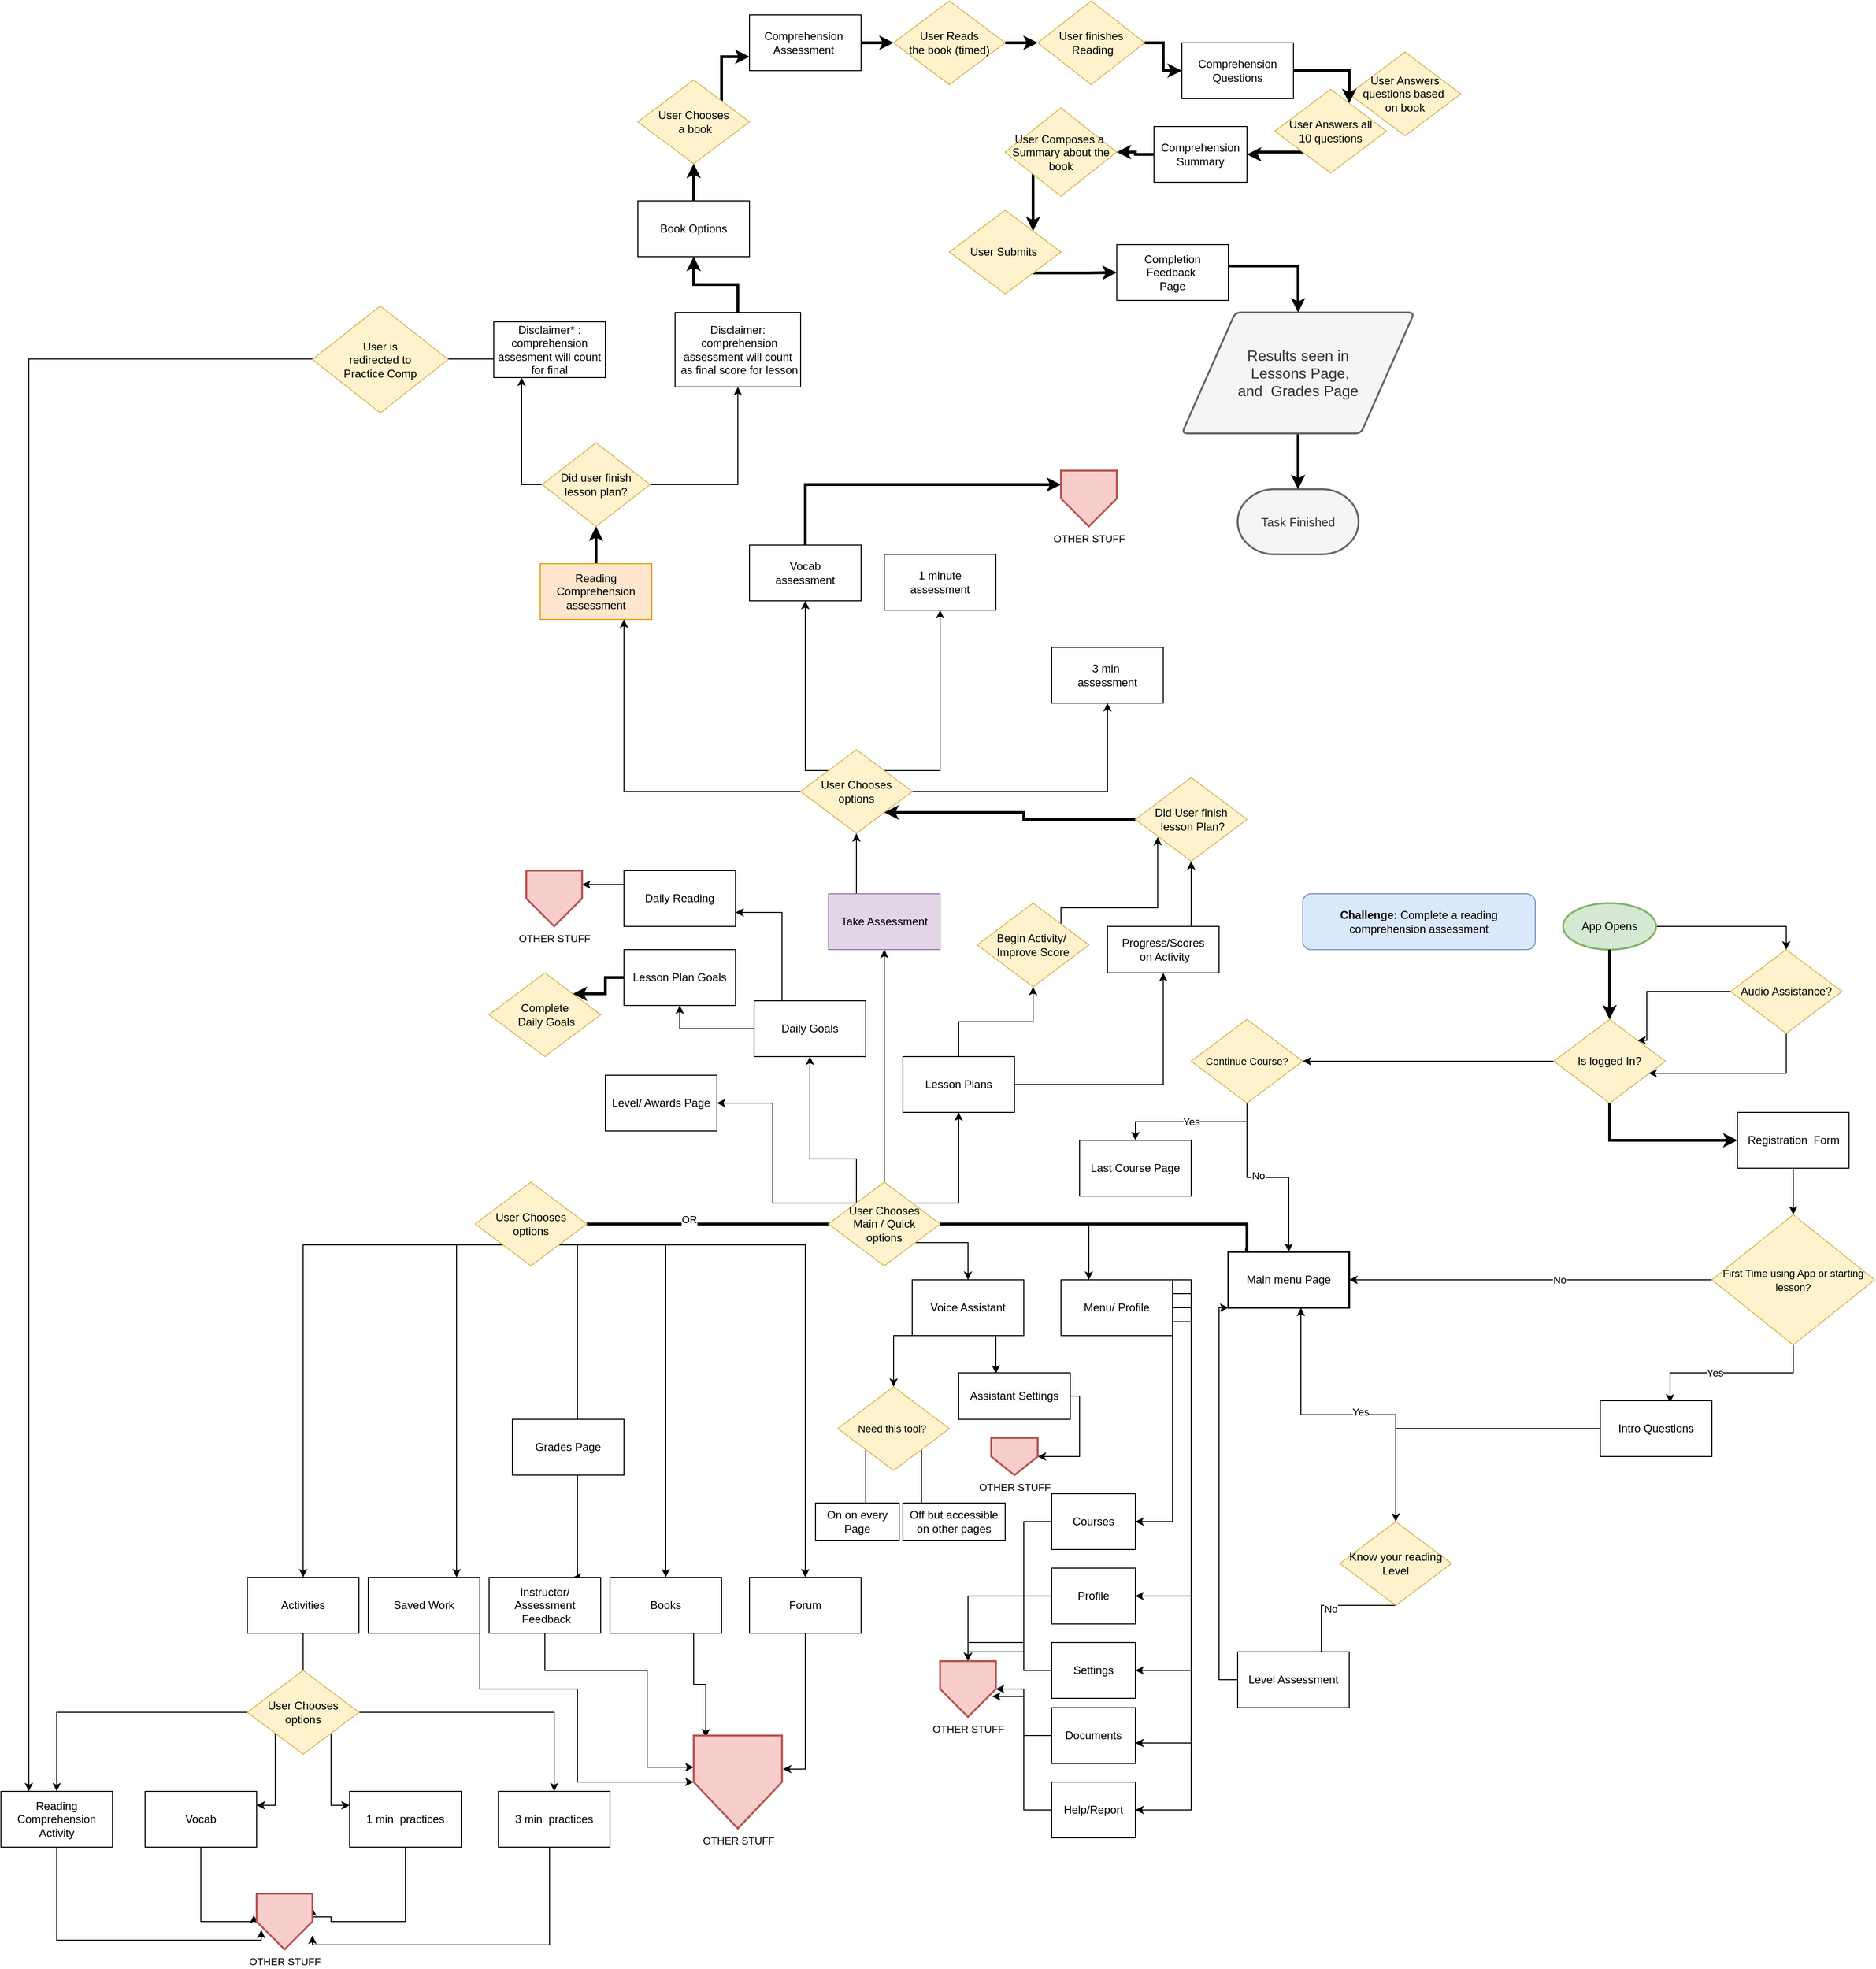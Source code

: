 <mxfile version="20.6.0" type="github">
  <diagram id="3W75zOB1H64UKD_i0DfE" name="Page-1">
    <mxGraphModel dx="3766" dy="2365" grid="1" gridSize="10" guides="1" tooltips="1" connect="1" arrows="1" fold="1" page="1" pageScale="1" pageWidth="850" pageHeight="1100" math="0" shadow="0">
      <root>
        <mxCell id="0" />
        <mxCell id="1" parent="0" />
        <mxCell id="i0heIdK5ktboHPrzZAo5-1" value="&lt;b&gt;Challenge:&lt;/b&gt; Complete a reading comprehension assessment" style="rounded=1;whiteSpace=wrap;html=1;fillColor=#dae8fc;strokeColor=#6c8ebf;" vertex="1" parent="1">
          <mxGeometry x="90" y="25" width="250" height="60" as="geometry" />
        </mxCell>
        <mxCell id="i0heIdK5ktboHPrzZAo5-13" style="edgeStyle=orthogonalEdgeStyle;rounded=0;orthogonalLoop=1;jettySize=auto;html=1;fontSize=11;" edge="1" parent="1" source="i0heIdK5ktboHPrzZAo5-3" target="i0heIdK5ktboHPrzZAo5-12">
          <mxGeometry relative="1" as="geometry" />
        </mxCell>
        <mxCell id="i0heIdK5ktboHPrzZAo5-14" style="edgeStyle=orthogonalEdgeStyle;rounded=0;orthogonalLoop=1;jettySize=auto;html=1;fontSize=11;strokeWidth=3;" edge="1" parent="1" source="i0heIdK5ktboHPrzZAo5-3" target="i0heIdK5ktboHPrzZAo5-5">
          <mxGeometry relative="1" as="geometry">
            <Array as="points">
              <mxPoint x="420" y="290" />
            </Array>
          </mxGeometry>
        </mxCell>
        <mxCell id="i0heIdK5ktboHPrzZAo5-3" value="Is logged In?" style="rhombus;whiteSpace=wrap;html=1;rounded=0;fillColor=#fff2cc;strokeColor=#d6b656;" vertex="1" parent="1">
          <mxGeometry x="360" y="160" width="120" height="90" as="geometry" />
        </mxCell>
        <mxCell id="i0heIdK5ktboHPrzZAo5-50" style="edgeStyle=orthogonalEdgeStyle;rounded=0;orthogonalLoop=1;jettySize=auto;html=1;strokeWidth=3;fontSize=11;endArrow=none;endFill=0;startArrow=none;" edge="1" parent="1" source="i0heIdK5ktboHPrzZAo5-47" target="i0heIdK5ktboHPrzZAo5-51">
          <mxGeometry relative="1" as="geometry">
            <mxPoint x="-200" y="600" as="targetPoint" />
          </mxGeometry>
        </mxCell>
        <mxCell id="i0heIdK5ktboHPrzZAo5-153" value="OR" style="edgeLabel;html=1;align=center;verticalAlign=middle;resizable=0;points=[];fontSize=11;" vertex="1" connectable="0" parent="i0heIdK5ktboHPrzZAo5-50">
          <mxGeometry x="0.154" y="-5" relative="1" as="geometry">
            <mxPoint as="offset" />
          </mxGeometry>
        </mxCell>
        <mxCell id="i0heIdK5ktboHPrzZAo5-4" value="Main menu Page" style="rounded=0;whiteSpace=wrap;html=1;strokeWidth=2;" vertex="1" parent="1">
          <mxGeometry x="10" y="410" width="130" height="60" as="geometry" />
        </mxCell>
        <mxCell id="i0heIdK5ktboHPrzZAo5-25" style="edgeStyle=orthogonalEdgeStyle;rounded=0;orthogonalLoop=1;jettySize=auto;html=1;fontSize=11;" edge="1" parent="1" source="i0heIdK5ktboHPrzZAo5-5" target="i0heIdK5ktboHPrzZAo5-6">
          <mxGeometry relative="1" as="geometry" />
        </mxCell>
        <mxCell id="i0heIdK5ktboHPrzZAo5-5" value="Registration &amp;nbsp;Form" style="rounded=0;whiteSpace=wrap;html=1;" vertex="1" parent="1">
          <mxGeometry x="557.5" y="260" width="120" height="60" as="geometry" />
        </mxCell>
        <mxCell id="i0heIdK5ktboHPrzZAo5-26" style="edgeStyle=orthogonalEdgeStyle;rounded=0;orthogonalLoop=1;jettySize=auto;html=1;exitX=0;exitY=0.5;exitDx=0;exitDy=0;entryX=1;entryY=0.5;entryDx=0;entryDy=0;fontSize=11;" edge="1" parent="1" source="i0heIdK5ktboHPrzZAo5-6" target="i0heIdK5ktboHPrzZAo5-4">
          <mxGeometry relative="1" as="geometry" />
        </mxCell>
        <mxCell id="i0heIdK5ktboHPrzZAo5-28" value="No" style="edgeLabel;html=1;align=center;verticalAlign=middle;resizable=0;points=[];fontSize=11;" vertex="1" connectable="0" parent="i0heIdK5ktboHPrzZAo5-26">
          <mxGeometry x="-0.156" relative="1" as="geometry">
            <mxPoint as="offset" />
          </mxGeometry>
        </mxCell>
        <mxCell id="i0heIdK5ktboHPrzZAo5-27" style="edgeStyle=orthogonalEdgeStyle;rounded=0;orthogonalLoop=1;jettySize=auto;html=1;exitX=0.5;exitY=1;exitDx=0;exitDy=0;entryX=0.625;entryY=0.033;entryDx=0;entryDy=0;entryPerimeter=0;fontSize=11;" edge="1" parent="1" source="i0heIdK5ktboHPrzZAo5-6" target="i0heIdK5ktboHPrzZAo5-24">
          <mxGeometry relative="1" as="geometry" />
        </mxCell>
        <mxCell id="i0heIdK5ktboHPrzZAo5-29" value="Yes" style="edgeLabel;html=1;align=center;verticalAlign=middle;resizable=0;points=[];fontSize=11;" vertex="1" connectable="0" parent="i0heIdK5ktboHPrzZAo5-27">
          <mxGeometry x="0.188" relative="1" as="geometry">
            <mxPoint x="1" as="offset" />
          </mxGeometry>
        </mxCell>
        <mxCell id="i0heIdK5ktboHPrzZAo5-6" value="&lt;font style=&quot;font-size: 11px;&quot;&gt;First Time using App or starting lesson?&lt;/font&gt;" style="rhombus;whiteSpace=wrap;html=1;rounded=0;fillColor=#fff2cc;strokeColor=#d6b656;" vertex="1" parent="1">
          <mxGeometry x="530" y="370" width="175" height="140" as="geometry" />
        </mxCell>
        <mxCell id="i0heIdK5ktboHPrzZAo5-72" style="edgeStyle=orthogonalEdgeStyle;rounded=0;orthogonalLoop=1;jettySize=auto;html=1;entryX=0.5;entryY=0;entryDx=0;entryDy=0;strokeWidth=1;fontSize=11;endArrow=classic;endFill=1;" edge="1" parent="1" source="i0heIdK5ktboHPrzZAo5-8" target="i0heIdK5ktboHPrzZAo5-71">
          <mxGeometry relative="1" as="geometry" />
        </mxCell>
        <mxCell id="i0heIdK5ktboHPrzZAo5-8" value="App Opens" style="strokeWidth=2;html=1;shape=mxgraph.flowchart.start_1;whiteSpace=wrap;rounded=1;fillColor=#d5e8d4;strokeColor=#82b366;" vertex="1" parent="1">
          <mxGeometry x="370" y="35" width="100" height="50" as="geometry" />
        </mxCell>
        <mxCell id="i0heIdK5ktboHPrzZAo5-38" style="edgeStyle=orthogonalEdgeStyle;rounded=0;orthogonalLoop=1;jettySize=auto;html=1;entryX=0.75;entryY=0.167;entryDx=0;entryDy=0;entryPerimeter=0;strokeWidth=1;fontSize=11;" edge="1" parent="1" source="i0heIdK5ktboHPrzZAo5-9" target="i0heIdK5ktboHPrzZAo5-32">
          <mxGeometry relative="1" as="geometry">
            <Array as="points">
              <mxPoint x="110" y="790" />
            </Array>
          </mxGeometry>
        </mxCell>
        <mxCell id="i0heIdK5ktboHPrzZAo5-42" value="No" style="edgeLabel;html=1;align=center;verticalAlign=middle;resizable=0;points=[];fontSize=11;" vertex="1" connectable="0" parent="i0heIdK5ktboHPrzZAo5-38">
          <mxGeometry x="-0.0" y="4" relative="1" as="geometry">
            <mxPoint as="offset" />
          </mxGeometry>
        </mxCell>
        <mxCell id="i0heIdK5ktboHPrzZAo5-40" style="edgeStyle=orthogonalEdgeStyle;rounded=0;orthogonalLoop=1;jettySize=auto;html=1;entryX=0.6;entryY=1;entryDx=0;entryDy=0;entryPerimeter=0;strokeWidth=1;fontSize=11;" edge="1" parent="1" source="i0heIdK5ktboHPrzZAo5-9" target="i0heIdK5ktboHPrzZAo5-4">
          <mxGeometry relative="1" as="geometry" />
        </mxCell>
        <mxCell id="i0heIdK5ktboHPrzZAo5-41" value="Yes" style="edgeLabel;html=1;align=center;verticalAlign=middle;resizable=0;points=[];fontSize=11;" vertex="1" connectable="0" parent="i0heIdK5ktboHPrzZAo5-40">
          <mxGeometry x="-0.079" y="-3" relative="1" as="geometry">
            <mxPoint as="offset" />
          </mxGeometry>
        </mxCell>
        <mxCell id="i0heIdK5ktboHPrzZAo5-9" value="Know your reading &lt;br&gt;Level" style="rhombus;whiteSpace=wrap;html=1;rounded=0;fillColor=#fff2cc;strokeColor=#d6b656;" vertex="1" parent="1">
          <mxGeometry x="130" y="700" width="120" height="90" as="geometry" />
        </mxCell>
        <mxCell id="i0heIdK5ktboHPrzZAo5-10" value="" style="endArrow=classic;html=1;rounded=0;fontSize=11;exitX=0.5;exitY=1;exitDx=0;exitDy=0;exitPerimeter=0;strokeWidth=3;" edge="1" parent="1" source="i0heIdK5ktboHPrzZAo5-8">
          <mxGeometry width="50" height="50" relative="1" as="geometry">
            <mxPoint x="390" y="660" as="sourcePoint" />
            <mxPoint x="420" y="160" as="targetPoint" />
          </mxGeometry>
        </mxCell>
        <mxCell id="i0heIdK5ktboHPrzZAo5-18" style="edgeStyle=orthogonalEdgeStyle;rounded=0;orthogonalLoop=1;jettySize=auto;html=1;exitX=0.5;exitY=1;exitDx=0;exitDy=0;fontSize=11;" edge="1" parent="1" source="i0heIdK5ktboHPrzZAo5-12" target="i0heIdK5ktboHPrzZAo5-4">
          <mxGeometry relative="1" as="geometry" />
        </mxCell>
        <mxCell id="i0heIdK5ktboHPrzZAo5-23" value="No" style="edgeLabel;html=1;align=center;verticalAlign=middle;resizable=0;points=[];fontSize=11;" vertex="1" connectable="0" parent="i0heIdK5ktboHPrzZAo5-18">
          <mxGeometry x="-0.108" y="2" relative="1" as="geometry">
            <mxPoint as="offset" />
          </mxGeometry>
        </mxCell>
        <mxCell id="i0heIdK5ktboHPrzZAo5-21" value="Yes" style="edgeStyle=orthogonalEdgeStyle;rounded=0;orthogonalLoop=1;jettySize=auto;html=1;fontSize=11;entryX=0.5;entryY=0;entryDx=0;entryDy=0;" edge="1" parent="1" source="i0heIdK5ktboHPrzZAo5-12" target="i0heIdK5ktboHPrzZAo5-19">
          <mxGeometry relative="1" as="geometry">
            <mxPoint x="-90" y="290" as="targetPoint" />
          </mxGeometry>
        </mxCell>
        <mxCell id="i0heIdK5ktboHPrzZAo5-12" value="Continue Course?" style="rhombus;whiteSpace=wrap;html=1;rounded=0;fontSize=11;fillColor=#fff2cc;strokeColor=#d6b656;" vertex="1" parent="1">
          <mxGeometry x="-30" y="160" width="120" height="90" as="geometry" />
        </mxCell>
        <mxCell id="i0heIdK5ktboHPrzZAo5-19" value="Last Course Page" style="rounded=0;whiteSpace=wrap;html=1;" vertex="1" parent="1">
          <mxGeometry x="-150" y="290" width="120" height="60" as="geometry" />
        </mxCell>
        <mxCell id="i0heIdK5ktboHPrzZAo5-37" style="edgeStyle=orthogonalEdgeStyle;rounded=0;orthogonalLoop=1;jettySize=auto;html=1;strokeWidth=1;fontSize=11;" edge="1" parent="1" source="i0heIdK5ktboHPrzZAo5-24" target="i0heIdK5ktboHPrzZAo5-9">
          <mxGeometry relative="1" as="geometry" />
        </mxCell>
        <mxCell id="i0heIdK5ktboHPrzZAo5-24" value="Intro Questions" style="rounded=0;whiteSpace=wrap;html=1;" vertex="1" parent="1">
          <mxGeometry x="410" y="570" width="120" height="60" as="geometry" />
        </mxCell>
        <mxCell id="i0heIdK5ktboHPrzZAo5-43" style="edgeStyle=orthogonalEdgeStyle;rounded=0;orthogonalLoop=1;jettySize=auto;html=1;entryX=0;entryY=1;entryDx=0;entryDy=0;strokeWidth=1;fontSize=11;" edge="1" parent="1" source="i0heIdK5ktboHPrzZAo5-32" target="i0heIdK5ktboHPrzZAo5-4">
          <mxGeometry relative="1" as="geometry">
            <Array as="points">
              <mxPoint y="870" />
            </Array>
          </mxGeometry>
        </mxCell>
        <mxCell id="i0heIdK5ktboHPrzZAo5-32" value="Level Assessment" style="rounded=0;whiteSpace=wrap;html=1;" vertex="1" parent="1">
          <mxGeometry x="20" y="840" width="120" height="60" as="geometry" />
        </mxCell>
        <mxCell id="i0heIdK5ktboHPrzZAo5-176" style="edgeStyle=orthogonalEdgeStyle;rounded=0;orthogonalLoop=1;jettySize=auto;html=1;exitX=1;exitY=1;exitDx=0;exitDy=0;entryX=0;entryY=0.5;entryDx=0;entryDy=0;strokeWidth=1;fontSize=11;endArrow=classic;endFill=1;" edge="1" parent="1" source="i0heIdK5ktboHPrzZAo5-39" target="i0heIdK5ktboHPrzZAo5-175">
          <mxGeometry relative="1" as="geometry">
            <Array as="points">
              <mxPoint x="-795" y="880" />
              <mxPoint x="-690" y="880" />
              <mxPoint x="-690" y="980" />
            </Array>
          </mxGeometry>
        </mxCell>
        <mxCell id="i0heIdK5ktboHPrzZAo5-39" value="Saved Work" style="rounded=0;whiteSpace=wrap;html=1;" vertex="1" parent="1">
          <mxGeometry x="-915" y="760" width="120" height="60" as="geometry" />
        </mxCell>
        <mxCell id="i0heIdK5ktboHPrzZAo5-178" style="edgeStyle=orthogonalEdgeStyle;rounded=0;orthogonalLoop=1;jettySize=auto;html=1;exitX=0.75;exitY=1;exitDx=0;exitDy=0;strokeWidth=1;fontSize=11;endArrow=classic;endFill=1;entryX=0.137;entryY=0.02;entryDx=0;entryDy=0;entryPerimeter=0;" edge="1" parent="1" source="i0heIdK5ktboHPrzZAo5-46" target="i0heIdK5ktboHPrzZAo5-175">
          <mxGeometry relative="1" as="geometry">
            <mxPoint x="-560" y="910" as="targetPoint" />
          </mxGeometry>
        </mxCell>
        <mxCell id="i0heIdK5ktboHPrzZAo5-46" value="Books" style="rounded=0;whiteSpace=wrap;html=1;" vertex="1" parent="1">
          <mxGeometry x="-655" y="760" width="120" height="60" as="geometry" />
        </mxCell>
        <mxCell id="i0heIdK5ktboHPrzZAo5-62" style="edgeStyle=orthogonalEdgeStyle;rounded=0;orthogonalLoop=1;jettySize=auto;html=1;entryX=0.5;entryY=0;entryDx=0;entryDy=0;strokeWidth=1;fontSize=11;endArrow=classic;endFill=1;exitX=1;exitY=1;exitDx=0;exitDy=0;" edge="1" parent="1" source="i0heIdK5ktboHPrzZAo5-51" target="i0heIdK5ktboHPrzZAo5-46">
          <mxGeometry relative="1" as="geometry">
            <mxPoint x="-700" y="400" as="sourcePoint" />
          </mxGeometry>
        </mxCell>
        <mxCell id="i0heIdK5ktboHPrzZAo5-63" style="edgeStyle=orthogonalEdgeStyle;rounded=0;orthogonalLoop=1;jettySize=auto;html=1;exitX=1;exitY=1;exitDx=0;exitDy=0;entryX=0.5;entryY=0;entryDx=0;entryDy=0;strokeWidth=1;fontSize=11;endArrow=classic;endFill=1;" edge="1" parent="1" source="i0heIdK5ktboHPrzZAo5-51" target="i0heIdK5ktboHPrzZAo5-59">
          <mxGeometry relative="1" as="geometry" />
        </mxCell>
        <mxCell id="i0heIdK5ktboHPrzZAo5-64" style="edgeStyle=orthogonalEdgeStyle;rounded=0;orthogonalLoop=1;jettySize=auto;html=1;exitX=0;exitY=1;exitDx=0;exitDy=0;strokeWidth=1;fontSize=11;endArrow=classic;endFill=1;" edge="1" parent="1" source="i0heIdK5ktboHPrzZAo5-51">
          <mxGeometry relative="1" as="geometry">
            <mxPoint x="-820" y="760" as="targetPoint" />
            <Array as="points">
              <mxPoint x="-820" y="403" />
            </Array>
          </mxGeometry>
        </mxCell>
        <mxCell id="i0heIdK5ktboHPrzZAo5-68" style="edgeStyle=orthogonalEdgeStyle;rounded=0;orthogonalLoop=1;jettySize=auto;html=1;exitX=0;exitY=1;exitDx=0;exitDy=0;entryX=0.5;entryY=0;entryDx=0;entryDy=0;strokeWidth=1;fontSize=11;endArrow=classic;endFill=1;" edge="1" parent="1" source="i0heIdK5ktboHPrzZAo5-51" target="i0heIdK5ktboHPrzZAo5-67">
          <mxGeometry relative="1" as="geometry" />
        </mxCell>
        <mxCell id="i0heIdK5ktboHPrzZAo5-70" style="edgeStyle=orthogonalEdgeStyle;rounded=0;orthogonalLoop=1;jettySize=auto;html=1;exitX=1;exitY=1;exitDx=0;exitDy=0;entryX=0.75;entryY=0;entryDx=0;entryDy=0;strokeWidth=1;fontSize=11;endArrow=classic;endFill=1;" edge="1" parent="1" source="i0heIdK5ktboHPrzZAo5-51" target="i0heIdK5ktboHPrzZAo5-69">
          <mxGeometry relative="1" as="geometry">
            <Array as="points">
              <mxPoint x="-690" y="403" />
              <mxPoint x="-690" y="760" />
            </Array>
          </mxGeometry>
        </mxCell>
        <mxCell id="i0heIdK5ktboHPrzZAo5-51" value="User Chooses options" style="rhombus;whiteSpace=wrap;html=1;rounded=0;fillColor=#fff2cc;strokeColor=#d6b656;" vertex="1" parent="1">
          <mxGeometry x="-800" y="335" width="120" height="90" as="geometry" />
        </mxCell>
        <mxCell id="i0heIdK5ktboHPrzZAo5-65" style="edgeStyle=orthogonalEdgeStyle;rounded=0;orthogonalLoop=1;jettySize=auto;html=1;exitX=0;exitY=0;exitDx=0;exitDy=0;entryX=0.5;entryY=1;entryDx=0;entryDy=0;strokeWidth=1;fontSize=11;endArrow=classic;endFill=1;" edge="1" parent="1" source="i0heIdK5ktboHPrzZAo5-47" target="i0heIdK5ktboHPrzZAo5-60">
          <mxGeometry relative="1" as="geometry">
            <Array as="points">
              <mxPoint x="-390" y="310" />
              <mxPoint x="-440" y="310" />
            </Array>
          </mxGeometry>
        </mxCell>
        <mxCell id="i0heIdK5ktboHPrzZAo5-66" style="edgeStyle=orthogonalEdgeStyle;rounded=0;orthogonalLoop=1;jettySize=auto;html=1;exitX=1;exitY=0;exitDx=0;exitDy=0;strokeWidth=1;fontSize=11;endArrow=classic;endFill=1;" edge="1" parent="1" source="i0heIdK5ktboHPrzZAo5-47" target="i0heIdK5ktboHPrzZAo5-61">
          <mxGeometry relative="1" as="geometry">
            <Array as="points">
              <mxPoint x="-280" y="358" />
            </Array>
          </mxGeometry>
        </mxCell>
        <mxCell id="i0heIdK5ktboHPrzZAo5-81" style="edgeStyle=orthogonalEdgeStyle;rounded=0;orthogonalLoop=1;jettySize=auto;html=1;exitX=0.5;exitY=0;exitDx=0;exitDy=0;strokeWidth=1;fontSize=11;endArrow=classic;endFill=1;" edge="1" parent="1" source="i0heIdK5ktboHPrzZAo5-47" target="i0heIdK5ktboHPrzZAo5-82">
          <mxGeometry relative="1" as="geometry">
            <mxPoint x="-360" y="115" as="targetPoint" />
          </mxGeometry>
        </mxCell>
        <mxCell id="i0heIdK5ktboHPrzZAo5-89" style="edgeStyle=orthogonalEdgeStyle;rounded=0;orthogonalLoop=1;jettySize=auto;html=1;exitX=0;exitY=0;exitDx=0;exitDy=0;entryX=1;entryY=0.5;entryDx=0;entryDy=0;strokeWidth=1;fontSize=11;endArrow=classic;endFill=1;" edge="1" parent="1" source="i0heIdK5ktboHPrzZAo5-47" target="i0heIdK5ktboHPrzZAo5-88">
          <mxGeometry relative="1" as="geometry">
            <Array as="points">
              <mxPoint x="-480" y="358" />
              <mxPoint x="-480" y="250" />
            </Array>
          </mxGeometry>
        </mxCell>
        <mxCell id="i0heIdK5ktboHPrzZAo5-126" style="edgeStyle=orthogonalEdgeStyle;rounded=0;orthogonalLoop=1;jettySize=auto;html=1;exitX=1;exitY=1;exitDx=0;exitDy=0;entryX=0.5;entryY=0;entryDx=0;entryDy=0;strokeWidth=1;fontSize=11;endArrow=classic;endFill=1;" edge="1" parent="1" source="i0heIdK5ktboHPrzZAo5-47" target="i0heIdK5ktboHPrzZAo5-91">
          <mxGeometry relative="1" as="geometry">
            <Array as="points">
              <mxPoint x="-330" y="400" />
              <mxPoint x="-270" y="400" />
            </Array>
          </mxGeometry>
        </mxCell>
        <mxCell id="i0heIdK5ktboHPrzZAo5-127" style="edgeStyle=orthogonalEdgeStyle;rounded=0;orthogonalLoop=1;jettySize=auto;html=1;exitX=1;exitY=0.5;exitDx=0;exitDy=0;entryX=0.25;entryY=0;entryDx=0;entryDy=0;strokeWidth=1;fontSize=11;endArrow=classic;endFill=1;" edge="1" parent="1" source="i0heIdK5ktboHPrzZAo5-47" target="i0heIdK5ktboHPrzZAo5-90">
          <mxGeometry relative="1" as="geometry" />
        </mxCell>
        <mxCell id="i0heIdK5ktboHPrzZAo5-47" value="User Chooses&lt;br&gt;Main / Quick &lt;br&gt;options" style="rhombus;whiteSpace=wrap;html=1;rounded=0;fillColor=#fff2cc;strokeColor=#d6b656;" vertex="1" parent="1">
          <mxGeometry x="-420" y="335" width="120" height="90" as="geometry" />
        </mxCell>
        <mxCell id="i0heIdK5ktboHPrzZAo5-56" value="" style="edgeStyle=orthogonalEdgeStyle;rounded=0;orthogonalLoop=1;jettySize=auto;html=1;strokeWidth=3;fontSize=11;endArrow=none;endFill=0;exitX=0.138;exitY=-0.033;exitDx=0;exitDy=0;exitPerimeter=0;" edge="1" parent="1" source="i0heIdK5ktboHPrzZAo5-4" target="i0heIdK5ktboHPrzZAo5-47">
          <mxGeometry relative="1" as="geometry">
            <mxPoint x="-10" y="380" as="sourcePoint" />
            <mxPoint x="-600" y="385" as="targetPoint" />
            <Array as="points">
              <mxPoint x="30" y="408" />
              <mxPoint x="30" y="380" />
            </Array>
          </mxGeometry>
        </mxCell>
        <mxCell id="i0heIdK5ktboHPrzZAo5-168" style="edgeStyle=orthogonalEdgeStyle;rounded=0;orthogonalLoop=1;jettySize=auto;html=1;exitX=1;exitY=0;exitDx=0;exitDy=0;entryX=0.2;entryY=0.711;entryDx=0;entryDy=0;entryPerimeter=0;strokeWidth=1;fontSize=11;endArrow=classic;endFill=1;" edge="1" parent="1" source="i0heIdK5ktboHPrzZAo5-57" target="i0heIdK5ktboHPrzZAo5-165">
          <mxGeometry relative="1" as="geometry">
            <Array as="points">
              <mxPoint x="-170" y="40" />
              <mxPoint x="-66" y="40" />
            </Array>
          </mxGeometry>
        </mxCell>
        <mxCell id="i0heIdK5ktboHPrzZAo5-57" value="Begin Activity/&amp;nbsp;&lt;br&gt;Improve Score" style="rhombus;whiteSpace=wrap;html=1;rounded=0;fillColor=#fff2cc;strokeColor=#d6b656;" vertex="1" parent="1">
          <mxGeometry x="-260" y="35" width="120" height="90" as="geometry" />
        </mxCell>
        <mxCell id="i0heIdK5ktboHPrzZAo5-96" style="edgeStyle=orthogonalEdgeStyle;rounded=0;orthogonalLoop=1;jettySize=auto;html=1;exitX=0;exitY=1;exitDx=0;exitDy=0;entryX=1;entryY=0.25;entryDx=0;entryDy=0;strokeWidth=1;fontSize=11;endArrow=classic;endFill=1;" edge="1" parent="1" source="i0heIdK5ktboHPrzZAo5-58" target="i0heIdK5ktboHPrzZAo5-77">
          <mxGeometry relative="1" as="geometry" />
        </mxCell>
        <mxCell id="i0heIdK5ktboHPrzZAo5-97" style="edgeStyle=orthogonalEdgeStyle;rounded=0;orthogonalLoop=1;jettySize=auto;html=1;exitX=1;exitY=1;exitDx=0;exitDy=0;entryX=0;entryY=0.25;entryDx=0;entryDy=0;strokeWidth=1;fontSize=11;endArrow=classic;endFill=1;" edge="1" parent="1" source="i0heIdK5ktboHPrzZAo5-58" target="i0heIdK5ktboHPrzZAo5-78">
          <mxGeometry relative="1" as="geometry" />
        </mxCell>
        <mxCell id="i0heIdK5ktboHPrzZAo5-98" style="edgeStyle=orthogonalEdgeStyle;rounded=0;orthogonalLoop=1;jettySize=auto;html=1;entryX=0.5;entryY=0;entryDx=0;entryDy=0;strokeWidth=1;fontSize=11;endArrow=classic;endFill=1;" edge="1" parent="1" source="i0heIdK5ktboHPrzZAo5-58" target="i0heIdK5ktboHPrzZAo5-79">
          <mxGeometry relative="1" as="geometry" />
        </mxCell>
        <mxCell id="i0heIdK5ktboHPrzZAo5-99" style="edgeStyle=orthogonalEdgeStyle;rounded=0;orthogonalLoop=1;jettySize=auto;html=1;entryX=0.5;entryY=0;entryDx=0;entryDy=0;strokeWidth=1;fontSize=11;endArrow=classic;endFill=1;" edge="1" parent="1" source="i0heIdK5ktboHPrzZAo5-58" target="i0heIdK5ktboHPrzZAo5-83">
          <mxGeometry relative="1" as="geometry" />
        </mxCell>
        <mxCell id="i0heIdK5ktboHPrzZAo5-58" value="User Chooses options" style="rhombus;whiteSpace=wrap;html=1;rounded=0;fillColor=#fff2cc;strokeColor=#d6b656;" vertex="1" parent="1">
          <mxGeometry x="-1045" y="860" width="120" height="90" as="geometry" />
        </mxCell>
        <mxCell id="i0heIdK5ktboHPrzZAo5-179" style="edgeStyle=orthogonalEdgeStyle;rounded=0;orthogonalLoop=1;jettySize=auto;html=1;exitX=0.5;exitY=1;exitDx=0;exitDy=0;entryX=1.011;entryY=0.36;entryDx=0;entryDy=0;entryPerimeter=0;strokeWidth=1;fontSize=11;endArrow=classic;endFill=1;" edge="1" parent="1" source="i0heIdK5ktboHPrzZAo5-59" target="i0heIdK5ktboHPrzZAo5-175">
          <mxGeometry relative="1" as="geometry" />
        </mxCell>
        <mxCell id="i0heIdK5ktboHPrzZAo5-59" value="Forum" style="rounded=0;whiteSpace=wrap;html=1;" vertex="1" parent="1">
          <mxGeometry x="-505" y="760" width="120" height="60" as="geometry" />
        </mxCell>
        <mxCell id="i0heIdK5ktboHPrzZAo5-149" style="edgeStyle=orthogonalEdgeStyle;rounded=0;orthogonalLoop=1;jettySize=auto;html=1;entryX=0.5;entryY=1;entryDx=0;entryDy=0;strokeWidth=1;fontSize=11;endArrow=classic;endFill=1;" edge="1" parent="1" source="i0heIdK5ktboHPrzZAo5-60" target="i0heIdK5ktboHPrzZAo5-148">
          <mxGeometry relative="1" as="geometry" />
        </mxCell>
        <mxCell id="i0heIdK5ktboHPrzZAo5-150" style="edgeStyle=orthogonalEdgeStyle;rounded=0;orthogonalLoop=1;jettySize=auto;html=1;exitX=0.25;exitY=0;exitDx=0;exitDy=0;entryX=1;entryY=0.75;entryDx=0;entryDy=0;strokeWidth=1;fontSize=11;endArrow=classic;endFill=1;" edge="1" parent="1" source="i0heIdK5ktboHPrzZAo5-60" target="i0heIdK5ktboHPrzZAo5-147">
          <mxGeometry relative="1" as="geometry" />
        </mxCell>
        <mxCell id="i0heIdK5ktboHPrzZAo5-60" value="Daily Goals" style="rounded=0;whiteSpace=wrap;html=1;" vertex="1" parent="1">
          <mxGeometry x="-500" y="140" width="120" height="60" as="geometry" />
        </mxCell>
        <mxCell id="i0heIdK5ktboHPrzZAo5-85" style="edgeStyle=orthogonalEdgeStyle;rounded=0;orthogonalLoop=1;jettySize=auto;html=1;entryX=0.5;entryY=1;entryDx=0;entryDy=0;strokeWidth=1;fontSize=11;endArrow=classic;endFill=1;" edge="1" parent="1" source="i0heIdK5ktboHPrzZAo5-61" target="i0heIdK5ktboHPrzZAo5-84">
          <mxGeometry relative="1" as="geometry">
            <Array as="points">
              <mxPoint x="-60" y="230" />
            </Array>
          </mxGeometry>
        </mxCell>
        <mxCell id="i0heIdK5ktboHPrzZAo5-87" style="edgeStyle=orthogonalEdgeStyle;rounded=0;orthogonalLoop=1;jettySize=auto;html=1;strokeWidth=1;fontSize=11;endArrow=classic;endFill=1;" edge="1" parent="1" source="i0heIdK5ktboHPrzZAo5-61" target="i0heIdK5ktboHPrzZAo5-57">
          <mxGeometry relative="1" as="geometry" />
        </mxCell>
        <mxCell id="i0heIdK5ktboHPrzZAo5-61" value="Lesson Plans" style="rounded=0;whiteSpace=wrap;html=1;" vertex="1" parent="1">
          <mxGeometry x="-340" y="200" width="120" height="60" as="geometry" />
        </mxCell>
        <mxCell id="i0heIdK5ktboHPrzZAo5-75" style="edgeStyle=orthogonalEdgeStyle;rounded=0;orthogonalLoop=1;jettySize=auto;html=1;exitX=0.5;exitY=1;exitDx=0;exitDy=0;strokeWidth=1;fontSize=11;endArrow=none;endFill=0;" edge="1" parent="1" source="i0heIdK5ktboHPrzZAo5-67" target="i0heIdK5ktboHPrzZAo5-58">
          <mxGeometry relative="1" as="geometry" />
        </mxCell>
        <mxCell id="i0heIdK5ktboHPrzZAo5-67" value="Activities" style="rounded=0;whiteSpace=wrap;html=1;" vertex="1" parent="1">
          <mxGeometry x="-1045" y="760" width="120" height="60" as="geometry" />
        </mxCell>
        <mxCell id="i0heIdK5ktboHPrzZAo5-177" style="edgeStyle=orthogonalEdgeStyle;rounded=0;orthogonalLoop=1;jettySize=auto;html=1;entryX=0;entryY=0.34;entryDx=0;entryDy=0;entryPerimeter=0;strokeWidth=1;fontSize=11;endArrow=classic;endFill=1;" edge="1" parent="1" source="i0heIdK5ktboHPrzZAo5-69" target="i0heIdK5ktboHPrzZAo5-175">
          <mxGeometry relative="1" as="geometry">
            <Array as="points">
              <mxPoint x="-725" y="860" />
              <mxPoint x="-615" y="860" />
              <mxPoint x="-615" y="964" />
            </Array>
          </mxGeometry>
        </mxCell>
        <mxCell id="i0heIdK5ktboHPrzZAo5-69" value="Instructor/ Assessment &amp;nbsp;Feedback" style="rounded=0;whiteSpace=wrap;html=1;" vertex="1" parent="1">
          <mxGeometry x="-785" y="760" width="120" height="60" as="geometry" />
        </mxCell>
        <mxCell id="i0heIdK5ktboHPrzZAo5-73" style="edgeStyle=orthogonalEdgeStyle;rounded=0;orthogonalLoop=1;jettySize=auto;html=1;exitX=0;exitY=0.5;exitDx=0;exitDy=0;entryX=1;entryY=0;entryDx=0;entryDy=0;strokeWidth=1;fontSize=11;endArrow=classic;endFill=1;" edge="1" parent="1" source="i0heIdK5ktboHPrzZAo5-71" target="i0heIdK5ktboHPrzZAo5-3">
          <mxGeometry relative="1" as="geometry">
            <Array as="points">
              <mxPoint x="460" y="130" />
              <mxPoint x="460" y="183" />
            </Array>
          </mxGeometry>
        </mxCell>
        <mxCell id="i0heIdK5ktboHPrzZAo5-74" style="edgeStyle=orthogonalEdgeStyle;rounded=0;orthogonalLoop=1;jettySize=auto;html=1;exitX=0.5;exitY=1;exitDx=0;exitDy=0;entryX=0.85;entryY=0.644;entryDx=0;entryDy=0;entryPerimeter=0;strokeWidth=1;fontSize=11;endArrow=classic;endFill=1;" edge="1" parent="1" source="i0heIdK5ktboHPrzZAo5-71" target="i0heIdK5ktboHPrzZAo5-3">
          <mxGeometry relative="1" as="geometry" />
        </mxCell>
        <mxCell id="i0heIdK5ktboHPrzZAo5-71" value="Audio Assistance?" style="rhombus;whiteSpace=wrap;html=1;rounded=0;fillColor=#fff2cc;strokeColor=#d6b656;" vertex="1" parent="1">
          <mxGeometry x="550" y="85" width="120" height="90" as="geometry" />
        </mxCell>
        <mxCell id="i0heIdK5ktboHPrzZAo5-172" style="edgeStyle=orthogonalEdgeStyle;rounded=0;orthogonalLoop=1;jettySize=auto;html=1;exitX=0.5;exitY=1;exitDx=0;exitDy=0;entryX=-0.05;entryY=0.383;entryDx=0;entryDy=0;entryPerimeter=0;strokeWidth=1;fontSize=11;endArrow=classic;endFill=1;" edge="1" parent="1" source="i0heIdK5ktboHPrzZAo5-77" target="i0heIdK5ktboHPrzZAo5-170">
          <mxGeometry relative="1" as="geometry">
            <Array as="points">
              <mxPoint x="-1095" y="1130" />
              <mxPoint x="-1038" y="1130" />
            </Array>
          </mxGeometry>
        </mxCell>
        <mxCell id="i0heIdK5ktboHPrzZAo5-77" value="Vocab" style="rounded=0;whiteSpace=wrap;html=1;" vertex="1" parent="1">
          <mxGeometry x="-1155" y="990" width="120" height="60" as="geometry" />
        </mxCell>
        <mxCell id="i0heIdK5ktboHPrzZAo5-173" style="edgeStyle=orthogonalEdgeStyle;rounded=0;orthogonalLoop=1;jettySize=auto;html=1;entryX=1;entryY=0.25;entryDx=0;entryDy=0;strokeWidth=1;fontSize=11;endArrow=classic;endFill=1;" edge="1" parent="1" source="i0heIdK5ktboHPrzZAo5-78" target="i0heIdK5ktboHPrzZAo5-170">
          <mxGeometry relative="1" as="geometry">
            <Array as="points">
              <mxPoint x="-875" y="1130" />
              <mxPoint x="-955" y="1130" />
              <mxPoint x="-955" y="1125" />
            </Array>
          </mxGeometry>
        </mxCell>
        <mxCell id="i0heIdK5ktboHPrzZAo5-78" value="1 min &amp;nbsp;practices" style="rounded=0;whiteSpace=wrap;html=1;" vertex="1" parent="1">
          <mxGeometry x="-935" y="990" width="120" height="60" as="geometry" />
        </mxCell>
        <mxCell id="i0heIdK5ktboHPrzZAo5-174" style="edgeStyle=orthogonalEdgeStyle;rounded=0;orthogonalLoop=1;jettySize=auto;html=1;entryX=1;entryY=0.75;entryDx=0;entryDy=0;strokeWidth=1;fontSize=11;endArrow=classic;endFill=1;" edge="1" parent="1" source="i0heIdK5ktboHPrzZAo5-79" target="i0heIdK5ktboHPrzZAo5-170">
          <mxGeometry relative="1" as="geometry">
            <Array as="points">
              <mxPoint x="-720" y="1155" />
            </Array>
          </mxGeometry>
        </mxCell>
        <mxCell id="i0heIdK5ktboHPrzZAo5-79" value="3 min &amp;nbsp;practices" style="rounded=0;whiteSpace=wrap;html=1;" vertex="1" parent="1">
          <mxGeometry x="-775" y="990" width="120" height="60" as="geometry" />
        </mxCell>
        <mxCell id="i0heIdK5ktboHPrzZAo5-121" style="edgeStyle=orthogonalEdgeStyle;rounded=0;orthogonalLoop=1;jettySize=auto;html=1;exitX=0.5;exitY=0;exitDx=0;exitDy=0;entryX=0.5;entryY=1;entryDx=0;entryDy=0;strokeWidth=1;fontSize=11;endArrow=classic;endFill=1;" edge="1" parent="1" source="i0heIdK5ktboHPrzZAo5-82" target="i0heIdK5ktboHPrzZAo5-107">
          <mxGeometry relative="1" as="geometry">
            <Array as="points">
              <mxPoint x="-390" y="25" />
            </Array>
          </mxGeometry>
        </mxCell>
        <mxCell id="i0heIdK5ktboHPrzZAo5-82" value="Take Assessment" style="rounded=0;whiteSpace=wrap;html=1;fillColor=#e1d5e7;strokeColor=#9673a6;" vertex="1" parent="1">
          <mxGeometry x="-420" y="25" width="120" height="60" as="geometry" />
        </mxCell>
        <mxCell id="i0heIdK5ktboHPrzZAo5-171" style="edgeStyle=orthogonalEdgeStyle;rounded=0;orthogonalLoop=1;jettySize=auto;html=1;exitX=0.5;exitY=1;exitDx=0;exitDy=0;entryX=0.083;entryY=0.65;entryDx=0;entryDy=0;entryPerimeter=0;strokeWidth=1;fontSize=11;endArrow=classic;endFill=1;" edge="1" parent="1" source="i0heIdK5ktboHPrzZAo5-83" target="i0heIdK5ktboHPrzZAo5-170">
          <mxGeometry relative="1" as="geometry">
            <Array as="points">
              <mxPoint x="-1250" y="1150" />
            </Array>
          </mxGeometry>
        </mxCell>
        <mxCell id="i0heIdK5ktboHPrzZAo5-83" value="Reading Comprehension Activity&lt;span style=&quot;caret-color: rgba(0, 0, 0, 0); color: rgba(0, 0, 0, 0); font-family: monospace; font-size: 0px; text-align: start;&quot;&gt;%3CmxGraphModel%3E%3Croot%3E%3CmxCell%20id%3D%220%22%2F%3E%3CmxCell%20id%3D%221%22%20parent%3D%220%22%2F%3E%3CmxCell%20id%3D%222%22%20value%3D%22Instructor%20Feedback%22%20style%3D%22rounded%3D0%3BwhiteSpace%3Dwrap%3Bhtml%3D1%3B%22%20vertex%3D%221%22%20parent%3D%221%22%3E%3CmxGeometry%20x%3D%22-1200%22%20y%3D%22760%22%20width%3D%22120%22%20height%3D%2260%22%20as%3D%22geometry%22%2F%3E%3C%2FmxCell%3E%3C%2Froot%3E%3C%2FmxGraphModel%3E&lt;/span&gt;" style="rounded=0;whiteSpace=wrap;html=1;" vertex="1" parent="1">
          <mxGeometry x="-1310" y="990" width="120" height="60" as="geometry" />
        </mxCell>
        <mxCell id="i0heIdK5ktboHPrzZAo5-169" style="edgeStyle=orthogonalEdgeStyle;rounded=0;orthogonalLoop=1;jettySize=auto;html=1;strokeWidth=1;fontSize=11;endArrow=classic;endFill=1;exitX=0.75;exitY=0;exitDx=0;exitDy=0;" edge="1" parent="1" source="i0heIdK5ktboHPrzZAo5-84" target="i0heIdK5ktboHPrzZAo5-165">
          <mxGeometry relative="1" as="geometry" />
        </mxCell>
        <mxCell id="i0heIdK5ktboHPrzZAo5-84" value="Progress/Scores&lt;br&gt;&amp;nbsp;on Activity" style="rounded=0;whiteSpace=wrap;html=1;" vertex="1" parent="1">
          <mxGeometry x="-120" y="60" width="120" height="50" as="geometry" />
        </mxCell>
        <mxCell id="i0heIdK5ktboHPrzZAo5-88" value="Level/ Awards Page" style="rounded=0;whiteSpace=wrap;html=1;" vertex="1" parent="1">
          <mxGeometry x="-660" y="220" width="120" height="60" as="geometry" />
        </mxCell>
        <mxCell id="i0heIdK5ktboHPrzZAo5-131" style="edgeStyle=orthogonalEdgeStyle;rounded=0;orthogonalLoop=1;jettySize=auto;html=1;exitX=1;exitY=0.25;exitDx=0;exitDy=0;entryX=1;entryY=0.633;entryDx=0;entryDy=0;entryPerimeter=0;strokeWidth=1;fontSize=11;endArrow=classic;endFill=1;" edge="1" parent="1" source="i0heIdK5ktboHPrzZAo5-90" target="i0heIdK5ktboHPrzZAo5-102">
          <mxGeometry relative="1" as="geometry" />
        </mxCell>
        <mxCell id="i0heIdK5ktboHPrzZAo5-132" style="edgeStyle=orthogonalEdgeStyle;rounded=0;orthogonalLoop=1;jettySize=auto;html=1;exitX=1;exitY=0.5;exitDx=0;exitDy=0;entryX=1;entryY=0.5;entryDx=0;entryDy=0;strokeWidth=1;fontSize=11;endArrow=classic;endFill=1;" edge="1" parent="1" source="i0heIdK5ktboHPrzZAo5-90" target="i0heIdK5ktboHPrzZAo5-130">
          <mxGeometry relative="1" as="geometry" />
        </mxCell>
        <mxCell id="i0heIdK5ktboHPrzZAo5-133" style="edgeStyle=orthogonalEdgeStyle;rounded=0;orthogonalLoop=1;jettySize=auto;html=1;exitX=1;exitY=0.75;exitDx=0;exitDy=0;entryX=1;entryY=0.5;entryDx=0;entryDy=0;strokeWidth=1;fontSize=11;endArrow=classic;endFill=1;" edge="1" parent="1" source="i0heIdK5ktboHPrzZAo5-90" target="i0heIdK5ktboHPrzZAo5-129">
          <mxGeometry relative="1" as="geometry" />
        </mxCell>
        <mxCell id="i0heIdK5ktboHPrzZAo5-136" style="edgeStyle=orthogonalEdgeStyle;rounded=0;orthogonalLoop=1;jettySize=auto;html=1;entryX=1;entryY=0.5;entryDx=0;entryDy=0;strokeWidth=1;fontSize=11;endArrow=classic;endFill=1;" edge="1" parent="1" source="i0heIdK5ktboHPrzZAo5-90" target="i0heIdK5ktboHPrzZAo5-135">
          <mxGeometry relative="1" as="geometry">
            <Array as="points">
              <mxPoint x="-50" y="700" />
            </Array>
          </mxGeometry>
        </mxCell>
        <mxCell id="i0heIdK5ktboHPrzZAo5-137" style="edgeStyle=orthogonalEdgeStyle;rounded=0;orthogonalLoop=1;jettySize=auto;html=1;exitX=1;exitY=0;exitDx=0;exitDy=0;strokeWidth=1;fontSize=11;endArrow=classic;endFill=1;entryX=1;entryY=0.5;entryDx=0;entryDy=0;" edge="1" parent="1" source="i0heIdK5ktboHPrzZAo5-90" target="i0heIdK5ktboHPrzZAo5-134">
          <mxGeometry relative="1" as="geometry">
            <mxPoint x="-60" y="540" as="targetPoint" />
            <Array as="points">
              <mxPoint x="-30" y="440" />
              <mxPoint x="-30" y="1010" />
            </Array>
          </mxGeometry>
        </mxCell>
        <mxCell id="i0heIdK5ktboHPrzZAo5-90" value="Menu/ Profile" style="rounded=0;whiteSpace=wrap;html=1;" vertex="1" parent="1">
          <mxGeometry x="-170" y="440" width="120" height="60" as="geometry" />
        </mxCell>
        <mxCell id="i0heIdK5ktboHPrzZAo5-93" style="edgeStyle=orthogonalEdgeStyle;rounded=0;orthogonalLoop=1;jettySize=auto;html=1;exitX=0.5;exitY=1;exitDx=0;exitDy=0;entryX=0.5;entryY=0;entryDx=0;entryDy=0;strokeWidth=1;fontSize=11;endArrow=classic;endFill=1;" edge="1" parent="1" source="i0heIdK5ktboHPrzZAo5-91" target="i0heIdK5ktboHPrzZAo5-92">
          <mxGeometry relative="1" as="geometry">
            <Array as="points">
              <mxPoint x="-350" y="500" />
            </Array>
          </mxGeometry>
        </mxCell>
        <mxCell id="i0heIdK5ktboHPrzZAo5-122" style="edgeStyle=orthogonalEdgeStyle;rounded=0;orthogonalLoop=1;jettySize=auto;html=1;exitX=0.75;exitY=1;exitDx=0;exitDy=0;entryX=0.333;entryY=0.017;entryDx=0;entryDy=0;entryPerimeter=0;strokeWidth=1;fontSize=11;endArrow=classic;endFill=1;" edge="1" parent="1" source="i0heIdK5ktboHPrzZAo5-91" target="i0heIdK5ktboHPrzZAo5-120">
          <mxGeometry relative="1" as="geometry" />
        </mxCell>
        <mxCell id="i0heIdK5ktboHPrzZAo5-91" value="Voice Assistant" style="rounded=0;whiteSpace=wrap;html=1;" vertex="1" parent="1">
          <mxGeometry x="-330" y="440" width="120" height="60" as="geometry" />
        </mxCell>
        <mxCell id="i0heIdK5ktboHPrzZAo5-95" style="edgeStyle=orthogonalEdgeStyle;rounded=0;orthogonalLoop=1;jettySize=auto;html=1;exitX=1;exitY=1;exitDx=0;exitDy=0;strokeWidth=1;fontSize=11;endArrow=none;endFill=0;" edge="1" parent="1" source="i0heIdK5ktboHPrzZAo5-92" target="i0heIdK5ktboHPrzZAo5-123">
          <mxGeometry relative="1" as="geometry">
            <mxPoint x="-320" y="680" as="targetPoint" />
            <Array as="points">
              <mxPoint x="-320" y="680" />
              <mxPoint x="-320" y="680" />
            </Array>
          </mxGeometry>
        </mxCell>
        <mxCell id="i0heIdK5ktboHPrzZAo5-125" style="edgeStyle=orthogonalEdgeStyle;rounded=0;orthogonalLoop=1;jettySize=auto;html=1;exitX=0;exitY=1;exitDx=0;exitDy=0;entryX=0.6;entryY=0.25;entryDx=0;entryDy=0;entryPerimeter=0;strokeWidth=1;fontSize=11;endArrow=classic;endFill=1;" edge="1" parent="1" source="i0heIdK5ktboHPrzZAo5-92" target="i0heIdK5ktboHPrzZAo5-124">
          <mxGeometry relative="1" as="geometry" />
        </mxCell>
        <mxCell id="i0heIdK5ktboHPrzZAo5-92" value="Need this tool?&amp;nbsp;" style="rhombus;whiteSpace=wrap;html=1;rounded=0;fontSize=11;fillColor=#fff2cc;strokeColor=#d6b656;" vertex="1" parent="1">
          <mxGeometry x="-410" y="555" width="120" height="90" as="geometry" />
        </mxCell>
        <mxCell id="i0heIdK5ktboHPrzZAo5-142" style="edgeStyle=orthogonalEdgeStyle;rounded=0;orthogonalLoop=1;jettySize=auto;html=1;exitX=0;exitY=0.5;exitDx=0;exitDy=0;entryX=1;entryY=0.5;entryDx=0;entryDy=0;strokeWidth=1;fontSize=11;endArrow=classic;endFill=1;" edge="1" parent="1" source="i0heIdK5ktboHPrzZAo5-102" target="i0heIdK5ktboHPrzZAo5-138">
          <mxGeometry relative="1" as="geometry" />
        </mxCell>
        <mxCell id="i0heIdK5ktboHPrzZAo5-102" value="Documents" style="rounded=0;whiteSpace=wrap;html=1;" vertex="1" parent="1">
          <mxGeometry x="-180" y="900" width="90" height="60" as="geometry" />
        </mxCell>
        <mxCell id="i0heIdK5ktboHPrzZAo5-103" style="edgeStyle=orthogonalEdgeStyle;rounded=0;orthogonalLoop=1;jettySize=auto;html=1;exitX=0;exitY=0.5;exitDx=0;exitDy=0;entryX=0.75;entryY=1;entryDx=0;entryDy=0;strokeWidth=1;fontSize=11;endArrow=classic;endFill=1;" edge="1" parent="1" source="i0heIdK5ktboHPrzZAo5-107" target="i0heIdK5ktboHPrzZAo5-108">
          <mxGeometry relative="1" as="geometry">
            <Array as="points">
              <mxPoint x="-640" y="-85" />
              <mxPoint x="-640" y="-260" />
            </Array>
          </mxGeometry>
        </mxCell>
        <mxCell id="i0heIdK5ktboHPrzZAo5-104" style="edgeStyle=orthogonalEdgeStyle;rounded=0;orthogonalLoop=1;jettySize=auto;html=1;exitX=1;exitY=0;exitDx=0;exitDy=0;entryX=0.5;entryY=1;entryDx=0;entryDy=0;strokeWidth=1;fontSize=11;endArrow=classic;endFill=1;" edge="1" parent="1" source="i0heIdK5ktboHPrzZAo5-107" target="i0heIdK5ktboHPrzZAo5-109">
          <mxGeometry relative="1" as="geometry">
            <Array as="points">
              <mxPoint x="-300" y="-107" />
            </Array>
          </mxGeometry>
        </mxCell>
        <mxCell id="i0heIdK5ktboHPrzZAo5-105" style="edgeStyle=orthogonalEdgeStyle;rounded=0;orthogonalLoop=1;jettySize=auto;html=1;entryX=0.5;entryY=1;entryDx=0;entryDy=0;strokeWidth=1;fontSize=11;endArrow=classic;endFill=1;" edge="1" parent="1" source="i0heIdK5ktboHPrzZAo5-107" target="i0heIdK5ktboHPrzZAo5-110">
          <mxGeometry relative="1" as="geometry" />
        </mxCell>
        <mxCell id="i0heIdK5ktboHPrzZAo5-106" style="edgeStyle=orthogonalEdgeStyle;rounded=0;orthogonalLoop=1;jettySize=auto;html=1;entryX=0.5;entryY=1;entryDx=0;entryDy=0;strokeWidth=1;fontSize=11;endArrow=classic;endFill=1;exitX=0;exitY=0;exitDx=0;exitDy=0;" edge="1" parent="1" source="i0heIdK5ktboHPrzZAo5-107" target="i0heIdK5ktboHPrzZAo5-119">
          <mxGeometry relative="1" as="geometry">
            <mxPoint x="-657.5" y="-100" as="targetPoint" />
            <Array as="points">
              <mxPoint x="-445" y="-107" />
            </Array>
          </mxGeometry>
        </mxCell>
        <mxCell id="i0heIdK5ktboHPrzZAo5-107" value="User Chooses options" style="rhombus;whiteSpace=wrap;html=1;rounded=0;fillColor=#fff2cc;strokeColor=#d6b656;" vertex="1" parent="1">
          <mxGeometry x="-450" y="-130" width="120" height="90" as="geometry" />
        </mxCell>
        <mxCell id="i0heIdK5ktboHPrzZAo5-190" style="edgeStyle=orthogonalEdgeStyle;rounded=0;orthogonalLoop=1;jettySize=auto;html=1;entryX=0.5;entryY=1;entryDx=0;entryDy=0;strokeWidth=3;fontSize=11;endArrow=classic;endFill=1;" edge="1" parent="1" source="i0heIdK5ktboHPrzZAo5-108" target="i0heIdK5ktboHPrzZAo5-164">
          <mxGeometry relative="1" as="geometry" />
        </mxCell>
        <mxCell id="i0heIdK5ktboHPrzZAo5-108" value="Reading Comprehension assessment" style="rounded=0;whiteSpace=wrap;html=1;fillColor=#ffe6cc;strokeColor=#d79b00;" vertex="1" parent="1">
          <mxGeometry x="-730" y="-330" width="120" height="60" as="geometry" />
        </mxCell>
        <mxCell id="i0heIdK5ktboHPrzZAo5-109" value="1 minute &lt;br&gt;assessment" style="rounded=0;whiteSpace=wrap;html=1;" vertex="1" parent="1">
          <mxGeometry x="-360" y="-340" width="120" height="60" as="geometry" />
        </mxCell>
        <mxCell id="i0heIdK5ktboHPrzZAo5-110" value="3 min&amp;nbsp;&lt;br&gt;assessment" style="rounded=0;whiteSpace=wrap;html=1;" vertex="1" parent="1">
          <mxGeometry x="-180" y="-240" width="120" height="60" as="geometry" />
        </mxCell>
        <mxCell id="i0heIdK5ktboHPrzZAo5-209" style="edgeStyle=orthogonalEdgeStyle;rounded=0;orthogonalLoop=1;jettySize=auto;html=1;entryX=0;entryY=0.25;entryDx=0;entryDy=0;strokeWidth=3;fontSize=11;endArrow=classic;endFill=1;" edge="1" parent="1" source="i0heIdK5ktboHPrzZAo5-119" target="i0heIdK5ktboHPrzZAo5-189">
          <mxGeometry relative="1" as="geometry">
            <Array as="points">
              <mxPoint x="-445" y="-415" />
            </Array>
          </mxGeometry>
        </mxCell>
        <mxCell id="i0heIdK5ktboHPrzZAo5-119" value="Vocab &lt;br&gt;assessment" style="rounded=0;whiteSpace=wrap;html=1;" vertex="1" parent="1">
          <mxGeometry x="-505" y="-350" width="120" height="60" as="geometry" />
        </mxCell>
        <mxCell id="i0heIdK5ktboHPrzZAo5-180" style="edgeStyle=orthogonalEdgeStyle;rounded=0;orthogonalLoop=1;jettySize=auto;html=1;entryX=1;entryY=0.5;entryDx=0;entryDy=0;strokeWidth=1;fontSize=11;endArrow=classic;endFill=1;" edge="1" parent="1" source="i0heIdK5ktboHPrzZAo5-120" target="i0heIdK5ktboHPrzZAo5-146">
          <mxGeometry relative="1" as="geometry">
            <Array as="points">
              <mxPoint x="-150" y="565" />
              <mxPoint x="-150" y="630" />
            </Array>
          </mxGeometry>
        </mxCell>
        <mxCell id="i0heIdK5ktboHPrzZAo5-120" value="&lt;span style=&quot;caret-color: rgb(0, 0, 0); color: rgb(0, 0, 0); font-family: Helvetica; font-size: 12px; font-style: normal; font-variant-caps: normal; font-weight: 400; letter-spacing: normal; text-align: center; text-indent: 0px; text-transform: none; word-spacing: 0px; -webkit-text-stroke-width: 0px; background-color: rgb(248, 249, 250); text-decoration: none; float: none; display: inline !important;&quot;&gt;Assistant Settings&lt;/span&gt;" style="rounded=0;whiteSpace=wrap;html=1;" vertex="1" parent="1">
          <mxGeometry x="-280" y="540" width="120" height="50" as="geometry" />
        </mxCell>
        <mxCell id="i0heIdK5ktboHPrzZAo5-123" value="Off but accessible&lt;br&gt;on other pages" style="rounded=0;whiteSpace=wrap;html=1;" vertex="1" parent="1">
          <mxGeometry x="-340" y="680" width="110" height="40" as="geometry" />
        </mxCell>
        <mxCell id="i0heIdK5ktboHPrzZAo5-124" value="On on every Page" style="rounded=0;whiteSpace=wrap;html=1;" vertex="1" parent="1">
          <mxGeometry x="-434" y="680" width="90" height="40" as="geometry" />
        </mxCell>
        <mxCell id="i0heIdK5ktboHPrzZAo5-128" style="edgeStyle=orthogonalEdgeStyle;rounded=0;orthogonalLoop=1;jettySize=auto;html=1;exitX=0.5;exitY=1;exitDx=0;exitDy=0;strokeWidth=1;fontSize=11;endArrow=classic;endFill=1;" edge="1" parent="1" source="i0heIdK5ktboHPrzZAo5-120" target="i0heIdK5ktboHPrzZAo5-120">
          <mxGeometry relative="1" as="geometry" />
        </mxCell>
        <mxCell id="i0heIdK5ktboHPrzZAo5-140" style="edgeStyle=orthogonalEdgeStyle;rounded=0;orthogonalLoop=1;jettySize=auto;html=1;exitX=0;exitY=0.5;exitDx=0;exitDy=0;strokeWidth=1;fontSize=11;endArrow=classic;endFill=1;" edge="1" parent="1" source="i0heIdK5ktboHPrzZAo5-129" target="i0heIdK5ktboHPrzZAo5-138">
          <mxGeometry relative="1" as="geometry" />
        </mxCell>
        <mxCell id="i0heIdK5ktboHPrzZAo5-129" value="Profile" style="rounded=0;whiteSpace=wrap;html=1;" vertex="1" parent="1">
          <mxGeometry x="-180" y="750" width="90" height="60" as="geometry" />
        </mxCell>
        <mxCell id="i0heIdK5ktboHPrzZAo5-141" style="edgeStyle=orthogonalEdgeStyle;rounded=0;orthogonalLoop=1;jettySize=auto;html=1;entryX=0.5;entryY=0;entryDx=0;entryDy=0;strokeWidth=1;fontSize=11;endArrow=classic;endFill=1;" edge="1" parent="1" source="i0heIdK5ktboHPrzZAo5-130" target="i0heIdK5ktboHPrzZAo5-138">
          <mxGeometry relative="1" as="geometry" />
        </mxCell>
        <mxCell id="i0heIdK5ktboHPrzZAo5-130" value="Settings" style="rounded=0;whiteSpace=wrap;html=1;" vertex="1" parent="1">
          <mxGeometry x="-180" y="830" width="90" height="60" as="geometry" />
        </mxCell>
        <mxCell id="i0heIdK5ktboHPrzZAo5-143" style="edgeStyle=orthogonalEdgeStyle;rounded=0;orthogonalLoop=1;jettySize=auto;html=1;exitX=0;exitY=0.5;exitDx=0;exitDy=0;entryX=0.933;entryY=0.633;entryDx=0;entryDy=0;entryPerimeter=0;strokeWidth=1;fontSize=11;endArrow=classic;endFill=1;" edge="1" parent="1" source="i0heIdK5ktboHPrzZAo5-134" target="i0heIdK5ktboHPrzZAo5-138">
          <mxGeometry relative="1" as="geometry">
            <Array as="points">
              <mxPoint x="-210" y="1010" />
              <mxPoint x="-210" y="888" />
            </Array>
          </mxGeometry>
        </mxCell>
        <mxCell id="i0heIdK5ktboHPrzZAo5-134" value="Help/Report" style="rounded=0;whiteSpace=wrap;html=1;" vertex="1" parent="1">
          <mxGeometry x="-180" y="980" width="90" height="60" as="geometry" />
        </mxCell>
        <mxCell id="i0heIdK5ktboHPrzZAo5-139" style="edgeStyle=orthogonalEdgeStyle;rounded=0;orthogonalLoop=1;jettySize=auto;html=1;exitX=0;exitY=0.5;exitDx=0;exitDy=0;strokeWidth=1;fontSize=11;endArrow=classic;endFill=1;" edge="1" parent="1" source="i0heIdK5ktboHPrzZAo5-135" target="i0heIdK5ktboHPrzZAo5-138">
          <mxGeometry relative="1" as="geometry">
            <Array as="points">
              <mxPoint x="-210" y="700" />
              <mxPoint x="-210" y="840" />
              <mxPoint x="-270" y="840" />
            </Array>
          </mxGeometry>
        </mxCell>
        <mxCell id="i0heIdK5ktboHPrzZAo5-135" value="Courses" style="rounded=0;whiteSpace=wrap;html=1;" vertex="1" parent="1">
          <mxGeometry x="-180" y="670" width="90" height="60" as="geometry" />
        </mxCell>
        <mxCell id="i0heIdK5ktboHPrzZAo5-138" value="OTHER STUFF" style="verticalLabelPosition=bottom;verticalAlign=top;html=1;shape=offPageConnector;rounded=0;size=0.5;strokeWidth=2;fontSize=11;fillColor=#f8cecc;strokeColor=#b85450;" vertex="1" parent="1">
          <mxGeometry x="-300" y="850" width="60" height="60" as="geometry" />
        </mxCell>
        <mxCell id="i0heIdK5ktboHPrzZAo5-146" value="OTHER STUFF" style="verticalLabelPosition=bottom;verticalAlign=top;html=1;shape=offPageConnector;rounded=0;size=0.5;strokeWidth=2;fontSize=11;fillColor=#f8cecc;strokeColor=#b85450;" vertex="1" parent="1">
          <mxGeometry x="-245" y="610" width="50" height="40" as="geometry" />
        </mxCell>
        <mxCell id="i0heIdK5ktboHPrzZAo5-152" style="edgeStyle=orthogonalEdgeStyle;rounded=0;orthogonalLoop=1;jettySize=auto;html=1;exitX=0;exitY=0.25;exitDx=0;exitDy=0;entryX=1;entryY=0.25;entryDx=0;entryDy=0;strokeWidth=1;fontSize=11;endArrow=classic;endFill=1;" edge="1" parent="1" source="i0heIdK5ktboHPrzZAo5-147" target="i0heIdK5ktboHPrzZAo5-151">
          <mxGeometry relative="1" as="geometry" />
        </mxCell>
        <mxCell id="i0heIdK5ktboHPrzZAo5-147" value="Daily Reading" style="rounded=0;whiteSpace=wrap;html=1;" vertex="1" parent="1">
          <mxGeometry x="-640" width="120" height="60" as="geometry" />
        </mxCell>
        <mxCell id="i0heIdK5ktboHPrzZAo5-155" style="edgeStyle=orthogonalEdgeStyle;rounded=0;orthogonalLoop=1;jettySize=auto;html=1;entryX=1;entryY=0;entryDx=0;entryDy=0;strokeWidth=3;fontSize=11;endArrow=classic;endFill=1;" edge="1" parent="1" source="i0heIdK5ktboHPrzZAo5-148" target="i0heIdK5ktboHPrzZAo5-154">
          <mxGeometry relative="1" as="geometry" />
        </mxCell>
        <mxCell id="i0heIdK5ktboHPrzZAo5-148" value="Lesson Plan Goals" style="rounded=0;whiteSpace=wrap;html=1;" vertex="1" parent="1">
          <mxGeometry x="-640" y="85" width="120" height="60" as="geometry" />
        </mxCell>
        <mxCell id="i0heIdK5ktboHPrzZAo5-151" value="OTHER STUFF" style="verticalLabelPosition=bottom;verticalAlign=top;html=1;shape=offPageConnector;rounded=0;size=0.5;strokeWidth=2;fontSize=11;fillColor=#f8cecc;strokeColor=#b85450;" vertex="1" parent="1">
          <mxGeometry x="-745" width="60" height="60" as="geometry" />
        </mxCell>
        <mxCell id="i0heIdK5ktboHPrzZAo5-154" value="Complete&lt;br&gt;&amp;nbsp;Daily Goals" style="rhombus;whiteSpace=wrap;html=1;rounded=0;fillColor=#fff2cc;strokeColor=#d6b656;" vertex="1" parent="1">
          <mxGeometry x="-785" y="110" width="120" height="90" as="geometry" />
        </mxCell>
        <mxCell id="i0heIdK5ktboHPrzZAo5-195" style="edgeStyle=orthogonalEdgeStyle;rounded=0;orthogonalLoop=1;jettySize=auto;html=1;exitX=1;exitY=0;exitDx=0;exitDy=0;entryX=0;entryY=0.75;entryDx=0;entryDy=0;strokeWidth=3;fontSize=11;endArrow=classic;endFill=1;" edge="1" parent="1" source="i0heIdK5ktboHPrzZAo5-157" target="i0heIdK5ktboHPrzZAo5-162">
          <mxGeometry relative="1" as="geometry" />
        </mxCell>
        <mxCell id="i0heIdK5ktboHPrzZAo5-157" value="User Chooses&lt;br&gt;&amp;nbsp;a book" style="rhombus;whiteSpace=wrap;html=1;rounded=0;fillColor=#fff2cc;strokeColor=#d6b656;" vertex="1" parent="1">
          <mxGeometry x="-625" y="-850" width="120" height="90" as="geometry" />
        </mxCell>
        <mxCell id="i0heIdK5ktboHPrzZAo5-197" style="edgeStyle=orthogonalEdgeStyle;rounded=0;orthogonalLoop=1;jettySize=auto;html=1;strokeWidth=3;fontSize=11;endArrow=classic;endFill=1;" edge="1" parent="1" source="i0heIdK5ktboHPrzZAo5-158" target="i0heIdK5ktboHPrzZAo5-192">
          <mxGeometry relative="1" as="geometry" />
        </mxCell>
        <mxCell id="i0heIdK5ktboHPrzZAo5-158" value="User Reads &lt;br&gt;the book (timed)" style="rhombus;whiteSpace=wrap;html=1;rounded=0;fillColor=#fff2cc;strokeColor=#d6b656;" vertex="1" parent="1">
          <mxGeometry x="-350" y="-935" width="120" height="90" as="geometry" />
        </mxCell>
        <mxCell id="i0heIdK5ktboHPrzZAo5-159" value="User Answers questions based&amp;nbsp;&lt;br&gt;on book" style="rhombus;whiteSpace=wrap;html=1;rounded=0;fillColor=#fff2cc;strokeColor=#d6b656;" vertex="1" parent="1">
          <mxGeometry x="140" y="-880" width="120" height="90" as="geometry" />
        </mxCell>
        <mxCell id="i0heIdK5ktboHPrzZAo5-207" style="edgeStyle=orthogonalEdgeStyle;rounded=0;orthogonalLoop=1;jettySize=auto;html=1;exitX=0;exitY=1;exitDx=0;exitDy=0;entryX=1;entryY=0;entryDx=0;entryDy=0;strokeWidth=3;fontSize=11;endArrow=classic;endFill=1;" edge="1" parent="1" source="i0heIdK5ktboHPrzZAo5-160" target="i0heIdK5ktboHPrzZAo5-203">
          <mxGeometry relative="1" as="geometry" />
        </mxCell>
        <mxCell id="i0heIdK5ktboHPrzZAo5-160" value="User Composes a&amp;nbsp;&lt;br&gt;Summary about the book&lt;br&gt;" style="rhombus;whiteSpace=wrap;html=1;rounded=0;fillColor=#fff2cc;strokeColor=#d6b656;" vertex="1" parent="1">
          <mxGeometry x="-230" y="-820" width="120" height="95" as="geometry" />
        </mxCell>
        <mxCell id="i0heIdK5ktboHPrzZAo5-194" style="edgeStyle=orthogonalEdgeStyle;rounded=0;orthogonalLoop=1;jettySize=auto;html=1;exitX=0.5;exitY=0;exitDx=0;exitDy=0;entryX=0.5;entryY=1;entryDx=0;entryDy=0;strokeWidth=3;fontSize=11;endArrow=classic;endFill=1;" edge="1" parent="1" source="i0heIdK5ktboHPrzZAo5-161" target="i0heIdK5ktboHPrzZAo5-157">
          <mxGeometry relative="1" as="geometry" />
        </mxCell>
        <mxCell id="i0heIdK5ktboHPrzZAo5-161" value="Book Options" style="rounded=0;whiteSpace=wrap;html=1;" vertex="1" parent="1">
          <mxGeometry x="-625" y="-720" width="120" height="60" as="geometry" />
        </mxCell>
        <mxCell id="i0heIdK5ktboHPrzZAo5-196" style="edgeStyle=orthogonalEdgeStyle;rounded=0;orthogonalLoop=1;jettySize=auto;html=1;strokeWidth=3;fontSize=11;endArrow=classic;endFill=1;" edge="1" parent="1" source="i0heIdK5ktboHPrzZAo5-162" target="i0heIdK5ktboHPrzZAo5-158">
          <mxGeometry relative="1" as="geometry" />
        </mxCell>
        <mxCell id="i0heIdK5ktboHPrzZAo5-162" value="Comprehension&amp;nbsp;&lt;br&gt;Assessment&amp;nbsp;" style="rounded=0;whiteSpace=wrap;html=1;" vertex="1" parent="1">
          <mxGeometry x="-505" y="-920" width="120" height="60" as="geometry" />
        </mxCell>
        <mxCell id="i0heIdK5ktboHPrzZAo5-185" style="edgeStyle=orthogonalEdgeStyle;rounded=0;orthogonalLoop=1;jettySize=auto;html=1;strokeWidth=1;fontSize=11;endArrow=classic;endFill=1;entryX=0.25;entryY=0;entryDx=0;entryDy=0;" edge="1" parent="1" source="i0heIdK5ktboHPrzZAo5-163" target="i0heIdK5ktboHPrzZAo5-83">
          <mxGeometry relative="1" as="geometry">
            <mxPoint x="-1080" y="850" as="targetPoint" />
            <Array as="points">
              <mxPoint x="-1280" y="-550" />
            </Array>
          </mxGeometry>
        </mxCell>
        <mxCell id="i0heIdK5ktboHPrzZAo5-163" value="Disclaimer* : comprehension assesment will count for final" style="rounded=0;whiteSpace=wrap;html=1;" vertex="1" parent="1">
          <mxGeometry x="-780" y="-590" width="120" height="60" as="geometry" />
        </mxCell>
        <mxCell id="i0heIdK5ktboHPrzZAo5-182" style="edgeStyle=orthogonalEdgeStyle;rounded=0;orthogonalLoop=1;jettySize=auto;html=1;entryX=0.25;entryY=1;entryDx=0;entryDy=0;strokeWidth=1;fontSize=11;endArrow=classic;endFill=1;" edge="1" parent="1" source="i0heIdK5ktboHPrzZAo5-164" target="i0heIdK5ktboHPrzZAo5-163">
          <mxGeometry relative="1" as="geometry">
            <Array as="points">
              <mxPoint x="-750" y="-415" />
            </Array>
          </mxGeometry>
        </mxCell>
        <mxCell id="i0heIdK5ktboHPrzZAo5-187" style="edgeStyle=orthogonalEdgeStyle;rounded=0;orthogonalLoop=1;jettySize=auto;html=1;exitX=1;exitY=0.5;exitDx=0;exitDy=0;strokeWidth=1;fontSize=11;endArrow=classic;endFill=1;" edge="1" parent="1" source="i0heIdK5ktboHPrzZAo5-164" target="i0heIdK5ktboHPrzZAo5-183">
          <mxGeometry relative="1" as="geometry" />
        </mxCell>
        <mxCell id="i0heIdK5ktboHPrzZAo5-164" value="Did user finish lesson plan?" style="rhombus;whiteSpace=wrap;html=1;rounded=0;fillColor=#fff2cc;strokeColor=#d6b656;" vertex="1" parent="1">
          <mxGeometry x="-728" y="-460" width="116" height="90" as="geometry" />
        </mxCell>
        <mxCell id="i0heIdK5ktboHPrzZAo5-167" style="edgeStyle=orthogonalEdgeStyle;rounded=0;orthogonalLoop=1;jettySize=auto;html=1;entryX=1;entryY=1;entryDx=0;entryDy=0;strokeWidth=3;fontSize=11;endArrow=classic;endFill=1;" edge="1" parent="1" source="i0heIdK5ktboHPrzZAo5-165" target="i0heIdK5ktboHPrzZAo5-107">
          <mxGeometry relative="1" as="geometry" />
        </mxCell>
        <mxCell id="i0heIdK5ktboHPrzZAo5-165" value="Did User finish&lt;br&gt;&amp;nbsp;lesson Plan?" style="rhombus;whiteSpace=wrap;html=1;rounded=0;fillColor=#fff2cc;strokeColor=#d6b656;" vertex="1" parent="1">
          <mxGeometry x="-90" y="-100" width="120" height="90" as="geometry" />
        </mxCell>
        <mxCell id="i0heIdK5ktboHPrzZAo5-170" value="OTHER STUFF" style="verticalLabelPosition=bottom;verticalAlign=top;html=1;shape=offPageConnector;rounded=0;size=0.5;strokeWidth=2;fontSize=11;fillColor=#f8cecc;strokeColor=#b85450;" vertex="1" parent="1">
          <mxGeometry x="-1035" y="1100" width="60" height="60" as="geometry" />
        </mxCell>
        <mxCell id="i0heIdK5ktboHPrzZAo5-175" value="OTHER STUFF" style="verticalLabelPosition=bottom;verticalAlign=top;html=1;shape=offPageConnector;rounded=0;size=0.5;strokeWidth=2;fontSize=11;fillColor=#f8cecc;strokeColor=#b85450;" vertex="1" parent="1">
          <mxGeometry x="-565" y="930" width="95" height="100" as="geometry" />
        </mxCell>
        <mxCell id="i0heIdK5ktboHPrzZAo5-193" style="edgeStyle=orthogonalEdgeStyle;rounded=0;orthogonalLoop=1;jettySize=auto;html=1;strokeWidth=3;fontSize=11;endArrow=classic;endFill=1;" edge="1" parent="1" source="i0heIdK5ktboHPrzZAo5-183" target="i0heIdK5ktboHPrzZAo5-161">
          <mxGeometry relative="1" as="geometry" />
        </mxCell>
        <mxCell id="i0heIdK5ktboHPrzZAo5-183" value="Disclaimer: &amp;nbsp;comprehension assessment will count &amp;nbsp;as final score for lesson" style="rounded=0;whiteSpace=wrap;html=1;" vertex="1" parent="1">
          <mxGeometry x="-585" y="-600" width="135" height="80" as="geometry" />
        </mxCell>
        <mxCell id="i0heIdK5ktboHPrzZAo5-186" value="User is &lt;br&gt;redirected to&lt;br&gt;&amp;nbsp;Practice Comp&amp;nbsp;" style="rhombus;whiteSpace=wrap;html=1;rounded=0;fillColor=#fff2cc;strokeColor=#d6b656;" vertex="1" parent="1">
          <mxGeometry x="-975" y="-607" width="146" height="115" as="geometry" />
        </mxCell>
        <mxCell id="i0heIdK5ktboHPrzZAo5-189" value="OTHER STUFF" style="verticalLabelPosition=bottom;verticalAlign=top;html=1;shape=offPageConnector;rounded=0;size=0.5;strokeWidth=2;fontSize=11;fillColor=#f8cecc;strokeColor=#b85450;" vertex="1" parent="1">
          <mxGeometry x="-170" y="-430" width="60" height="60" as="geometry" />
        </mxCell>
        <mxCell id="i0heIdK5ktboHPrzZAo5-201" style="edgeStyle=orthogonalEdgeStyle;rounded=0;orthogonalLoop=1;jettySize=auto;html=1;strokeWidth=3;fontSize=11;endArrow=classic;endFill=1;" edge="1" parent="1" source="i0heIdK5ktboHPrzZAo5-191" target="i0heIdK5ktboHPrzZAo5-200">
          <mxGeometry relative="1" as="geometry">
            <Array as="points">
              <mxPoint x="140" y="-860" />
            </Array>
          </mxGeometry>
        </mxCell>
        <mxCell id="i0heIdK5ktboHPrzZAo5-191" value="Comprehension Questions" style="rounded=0;whiteSpace=wrap;html=1;" vertex="1" parent="1">
          <mxGeometry x="-40" y="-890" width="120" height="60" as="geometry" />
        </mxCell>
        <mxCell id="i0heIdK5ktboHPrzZAo5-198" style="edgeStyle=orthogonalEdgeStyle;rounded=0;orthogonalLoop=1;jettySize=auto;html=1;entryX=0;entryY=0.5;entryDx=0;entryDy=0;strokeWidth=3;fontSize=11;endArrow=classic;endFill=1;" edge="1" parent="1" source="i0heIdK5ktboHPrzZAo5-192" target="i0heIdK5ktboHPrzZAo5-191">
          <mxGeometry relative="1" as="geometry" />
        </mxCell>
        <mxCell id="i0heIdK5ktboHPrzZAo5-192" value="User finishes&lt;br&gt;&amp;nbsp;Reading" style="rhombus;whiteSpace=wrap;html=1;rounded=0;fillColor=#fff2cc;strokeColor=#d6b656;" vertex="1" parent="1">
          <mxGeometry x="-195" y="-935" width="115" height="90" as="geometry" />
        </mxCell>
        <mxCell id="i0heIdK5ktboHPrzZAo5-206" style="edgeStyle=orthogonalEdgeStyle;rounded=0;orthogonalLoop=1;jettySize=auto;html=1;strokeWidth=3;fontSize=11;endArrow=classic;endFill=1;" edge="1" parent="1" source="i0heIdK5ktboHPrzZAo5-199" target="i0heIdK5ktboHPrzZAo5-160">
          <mxGeometry relative="1" as="geometry" />
        </mxCell>
        <mxCell id="i0heIdK5ktboHPrzZAo5-199" value="Comprehension Summary" style="rounded=0;whiteSpace=wrap;html=1;" vertex="1" parent="1">
          <mxGeometry x="-70" y="-800" width="100" height="60" as="geometry" />
        </mxCell>
        <mxCell id="i0heIdK5ktboHPrzZAo5-202" style="edgeStyle=orthogonalEdgeStyle;rounded=0;orthogonalLoop=1;jettySize=auto;html=1;exitX=0;exitY=1;exitDx=0;exitDy=0;strokeWidth=3;fontSize=11;endArrow=classic;endFill=1;" edge="1" parent="1" source="i0heIdK5ktboHPrzZAo5-200" target="i0heIdK5ktboHPrzZAo5-199">
          <mxGeometry relative="1" as="geometry" />
        </mxCell>
        <mxCell id="i0heIdK5ktboHPrzZAo5-200" value="User Answers all &lt;br&gt;10 questions" style="rhombus;whiteSpace=wrap;html=1;rounded=0;fillColor=#fff2cc;strokeColor=#d6b656;" vertex="1" parent="1">
          <mxGeometry x="60" y="-840" width="120" height="90" as="geometry" />
        </mxCell>
        <mxCell id="i0heIdK5ktboHPrzZAo5-208" style="edgeStyle=orthogonalEdgeStyle;rounded=0;orthogonalLoop=1;jettySize=auto;html=1;exitX=1;exitY=1;exitDx=0;exitDy=0;entryX=0;entryY=0.5;entryDx=0;entryDy=0;strokeWidth=3;fontSize=11;endArrow=classic;endFill=1;" edge="1" parent="1" source="i0heIdK5ktboHPrzZAo5-203" target="i0heIdK5ktboHPrzZAo5-205">
          <mxGeometry relative="1" as="geometry" />
        </mxCell>
        <mxCell id="i0heIdK5ktboHPrzZAo5-203" value="User Submits&amp;nbsp;" style="rhombus;whiteSpace=wrap;html=1;rounded=0;fillColor=#fff2cc;strokeColor=#d6b656;" vertex="1" parent="1">
          <mxGeometry x="-290" y="-710" width="120" height="90" as="geometry" />
        </mxCell>
        <mxCell id="i0heIdK5ktboHPrzZAo5-215" style="edgeStyle=orthogonalEdgeStyle;rounded=0;orthogonalLoop=1;jettySize=auto;html=1;strokeWidth=3;fontSize=13;endArrow=classic;endFill=1;" edge="1" parent="1" source="i0heIdK5ktboHPrzZAo5-205" target="i0heIdK5ktboHPrzZAo5-212">
          <mxGeometry relative="1" as="geometry">
            <Array as="points">
              <mxPoint x="85" y="-650" />
            </Array>
          </mxGeometry>
        </mxCell>
        <mxCell id="i0heIdK5ktboHPrzZAo5-205" value="Completion &lt;br&gt;Feedback&amp;nbsp;&lt;br&gt;Page" style="rounded=0;whiteSpace=wrap;html=1;" vertex="1" parent="1">
          <mxGeometry x="-110" y="-673" width="120" height="60" as="geometry" />
        </mxCell>
        <mxCell id="i0heIdK5ktboHPrzZAo5-210" value="&lt;font style=&quot;font-size: 13px;&quot;&gt;Task Finished&lt;/font&gt;" style="strokeWidth=2;html=1;shape=mxgraph.flowchart.terminator;whiteSpace=wrap;rounded=0;fontSize=11;fillColor=#f5f5f5;fontColor=#333333;strokeColor=#666666;" vertex="1" parent="1">
          <mxGeometry x="20" y="-410" width="130" height="70" as="geometry" />
        </mxCell>
        <mxCell id="i0heIdK5ktboHPrzZAo5-216" style="edgeStyle=orthogonalEdgeStyle;rounded=0;orthogonalLoop=1;jettySize=auto;html=1;strokeWidth=3;fontSize=13;endArrow=classic;endFill=1;" edge="1" parent="1" source="i0heIdK5ktboHPrzZAo5-212" target="i0heIdK5ktboHPrzZAo5-210">
          <mxGeometry relative="1" as="geometry" />
        </mxCell>
        <mxCell id="i0heIdK5ktboHPrzZAo5-212" value="&lt;font style=&quot;font-size: 16px;&quot;&gt;Results seen in&lt;br&gt;&amp;nbsp;Lessons Page, &lt;br&gt;and &amp;nbsp;Grades Page&lt;/font&gt;" style="shape=parallelogram;html=1;strokeWidth=2;perimeter=parallelogramPerimeter;whiteSpace=wrap;rounded=1;arcSize=12;size=0.23;fontSize=11;fillColor=#f5f5f5;fontColor=#333333;strokeColor=#666666;" vertex="1" parent="1">
          <mxGeometry x="-40" y="-600" width="250" height="130" as="geometry" />
        </mxCell>
        <mxCell id="i0heIdK5ktboHPrzZAo5-213" value="Grades Page" style="rounded=0;whiteSpace=wrap;html=1;" vertex="1" parent="1">
          <mxGeometry x="-760" y="590" width="120" height="60" as="geometry" />
        </mxCell>
      </root>
    </mxGraphModel>
  </diagram>
</mxfile>
